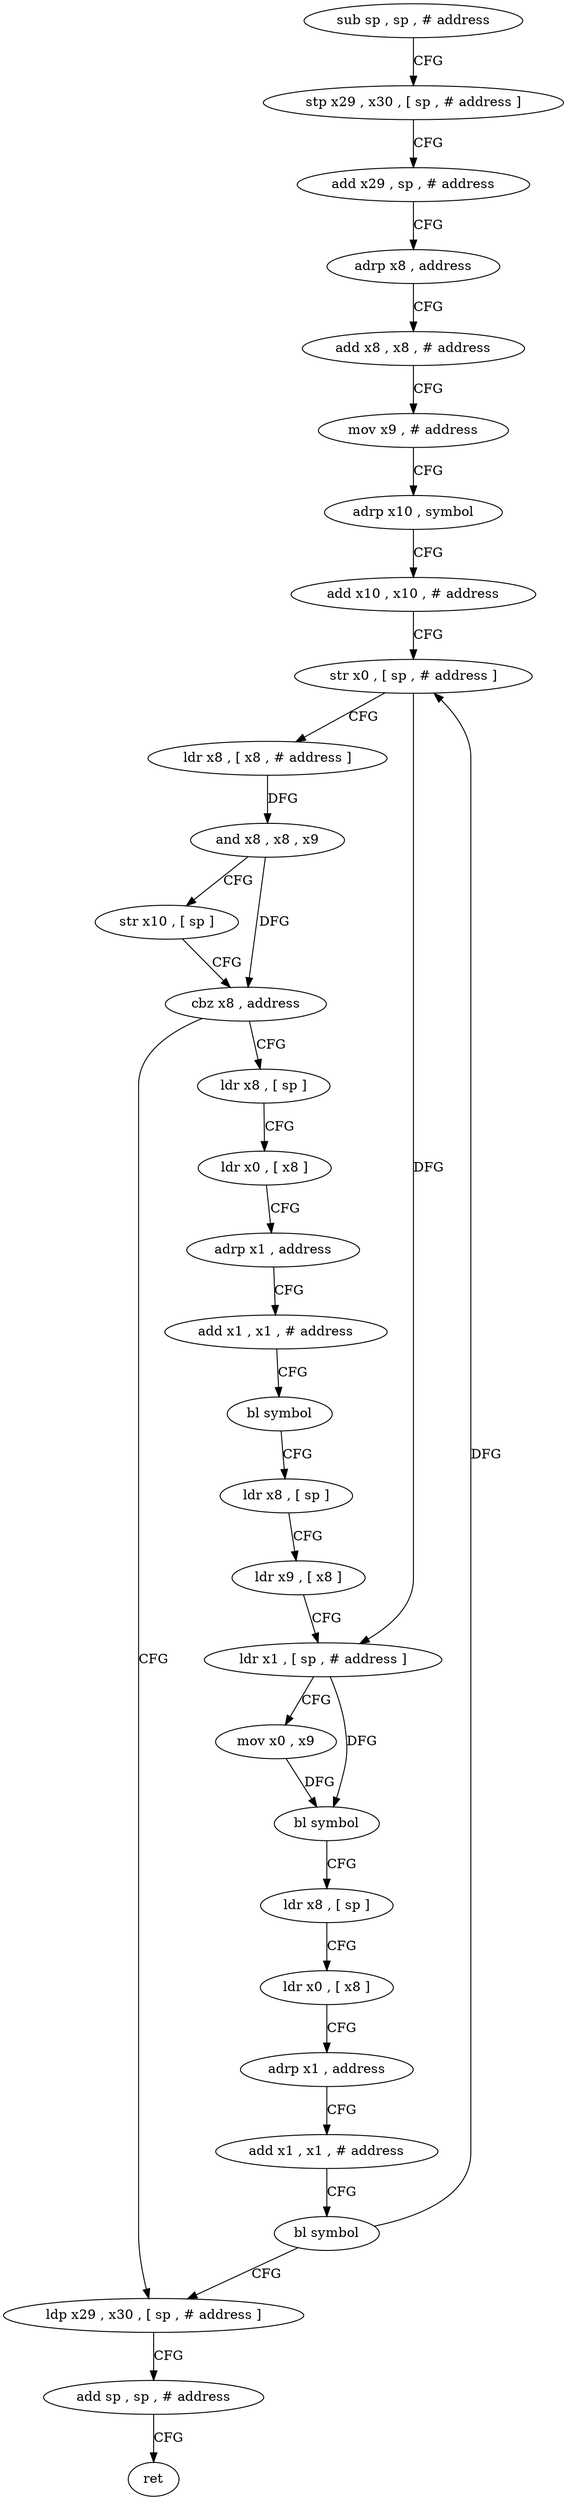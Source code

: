 digraph "func" {
"4226192" [label = "sub sp , sp , # address" ]
"4226196" [label = "stp x29 , x30 , [ sp , # address ]" ]
"4226200" [label = "add x29 , sp , # address" ]
"4226204" [label = "adrp x8 , address" ]
"4226208" [label = "add x8 , x8 , # address" ]
"4226212" [label = "mov x9 , # address" ]
"4226216" [label = "adrp x10 , symbol" ]
"4226220" [label = "add x10 , x10 , # address" ]
"4226224" [label = "str x0 , [ sp , # address ]" ]
"4226228" [label = "ldr x8 , [ x8 , # address ]" ]
"4226232" [label = "and x8 , x8 , x9" ]
"4226236" [label = "str x10 , [ sp ]" ]
"4226240" [label = "cbz x8 , address" ]
"4226304" [label = "ldp x29 , x30 , [ sp , # address ]" ]
"4226244" [label = "ldr x8 , [ sp ]" ]
"4226308" [label = "add sp , sp , # address" ]
"4226312" [label = "ret" ]
"4226248" [label = "ldr x0 , [ x8 ]" ]
"4226252" [label = "adrp x1 , address" ]
"4226256" [label = "add x1 , x1 , # address" ]
"4226260" [label = "bl symbol" ]
"4226264" [label = "ldr x8 , [ sp ]" ]
"4226268" [label = "ldr x9 , [ x8 ]" ]
"4226272" [label = "ldr x1 , [ sp , # address ]" ]
"4226276" [label = "mov x0 , x9" ]
"4226280" [label = "bl symbol" ]
"4226284" [label = "ldr x8 , [ sp ]" ]
"4226288" [label = "ldr x0 , [ x8 ]" ]
"4226292" [label = "adrp x1 , address" ]
"4226296" [label = "add x1 , x1 , # address" ]
"4226300" [label = "bl symbol" ]
"4226192" -> "4226196" [ label = "CFG" ]
"4226196" -> "4226200" [ label = "CFG" ]
"4226200" -> "4226204" [ label = "CFG" ]
"4226204" -> "4226208" [ label = "CFG" ]
"4226208" -> "4226212" [ label = "CFG" ]
"4226212" -> "4226216" [ label = "CFG" ]
"4226216" -> "4226220" [ label = "CFG" ]
"4226220" -> "4226224" [ label = "CFG" ]
"4226224" -> "4226228" [ label = "CFG" ]
"4226224" -> "4226272" [ label = "DFG" ]
"4226228" -> "4226232" [ label = "DFG" ]
"4226232" -> "4226236" [ label = "CFG" ]
"4226232" -> "4226240" [ label = "DFG" ]
"4226236" -> "4226240" [ label = "CFG" ]
"4226240" -> "4226304" [ label = "CFG" ]
"4226240" -> "4226244" [ label = "CFG" ]
"4226304" -> "4226308" [ label = "CFG" ]
"4226244" -> "4226248" [ label = "CFG" ]
"4226308" -> "4226312" [ label = "CFG" ]
"4226248" -> "4226252" [ label = "CFG" ]
"4226252" -> "4226256" [ label = "CFG" ]
"4226256" -> "4226260" [ label = "CFG" ]
"4226260" -> "4226264" [ label = "CFG" ]
"4226264" -> "4226268" [ label = "CFG" ]
"4226268" -> "4226272" [ label = "CFG" ]
"4226272" -> "4226276" [ label = "CFG" ]
"4226272" -> "4226280" [ label = "DFG" ]
"4226276" -> "4226280" [ label = "DFG" ]
"4226280" -> "4226284" [ label = "CFG" ]
"4226284" -> "4226288" [ label = "CFG" ]
"4226288" -> "4226292" [ label = "CFG" ]
"4226292" -> "4226296" [ label = "CFG" ]
"4226296" -> "4226300" [ label = "CFG" ]
"4226300" -> "4226304" [ label = "CFG" ]
"4226300" -> "4226224" [ label = "DFG" ]
}
